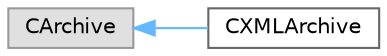 digraph "Graphical Class Hierarchy"
{
 // LATEX_PDF_SIZE
  bgcolor="transparent";
  edge [fontname=Helvetica,fontsize=10,labelfontname=Helvetica,labelfontsize=10];
  node [fontname=Helvetica,fontsize=10,shape=box,height=0.2,width=0.4];
  rankdir="LR";
  Node0 [id="Node000000",label="CArchive",height=0.2,width=0.4,color="grey60", fillcolor="#E0E0E0", style="filled",tooltip=" "];
  Node0 -> Node1 [id="edge1_Node000000_Node000001",dir="back",color="steelblue1",style="solid",tooltip=" "];
  Node1 [id="Node000001",label="CXMLArchive",height=0.2,width=0.4,color="grey40", fillcolor="white", style="filled",URL="$classCXMLArchive.html",tooltip="A class that handles the archiving and retrieval of XML data for serialization and deserialization."];
}

